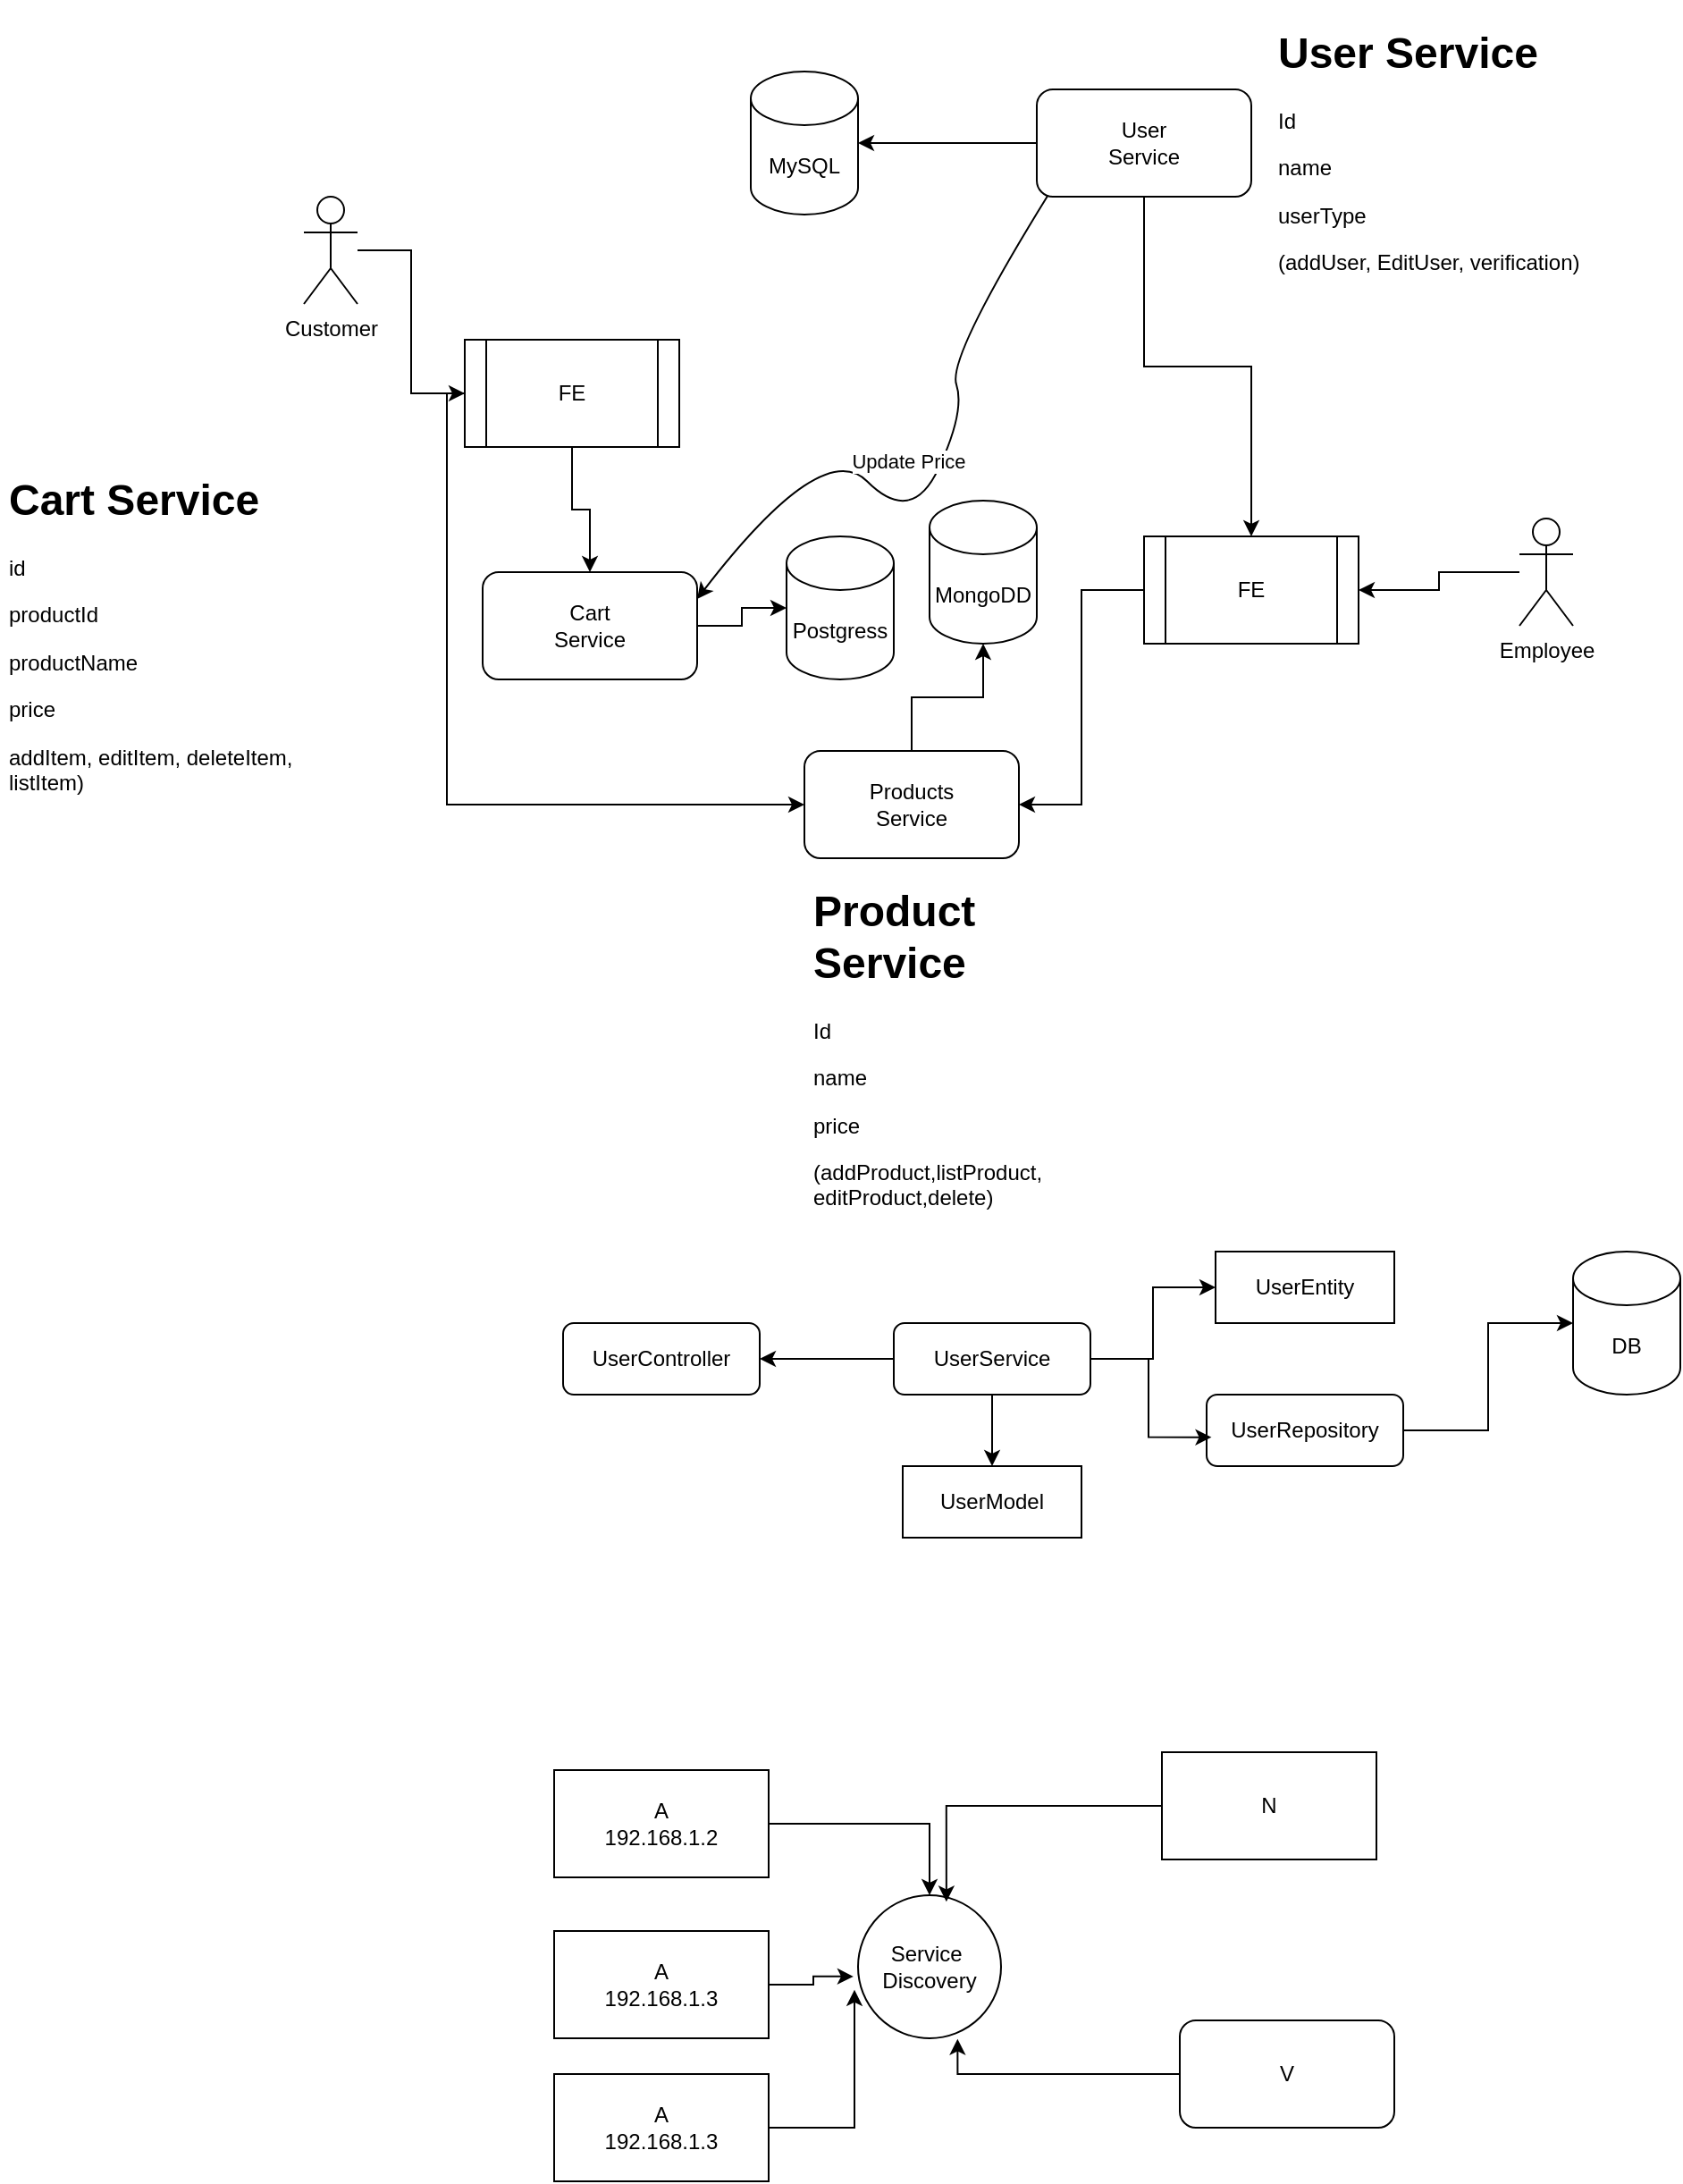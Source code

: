 <mxfile>
    <diagram id="cosGYz1K6BSecwOGasku" name="Page-2">
        <mxGraphModel dx="1514" dy="1588" grid="1" gridSize="10" guides="1" tooltips="1" connect="1" arrows="1" fold="1" page="1" pageScale="1" pageWidth="827" pageHeight="1169" math="0" shadow="0">
            <root>
                <mxCell id="0"/>
                <mxCell id="1" parent="0"/>
                <mxCell id="QT_vuB4-57dClmDdkFVs-10" style="edgeStyle=orthogonalEdgeStyle;rounded=0;orthogonalLoop=1;jettySize=auto;html=1;" parent="1" source="QT_vuB4-57dClmDdkFVs-3" target="QT_vuB4-57dClmDdkFVs-7" edge="1">
                    <mxGeometry relative="1" as="geometry"/>
                </mxCell>
                <mxCell id="QT_vuB4-57dClmDdkFVs-21" style="edgeStyle=orthogonalEdgeStyle;rounded=0;orthogonalLoop=1;jettySize=auto;html=1;" parent="1" source="QT_vuB4-57dClmDdkFVs-3" target="QT_vuB4-57dClmDdkFVs-15" edge="1">
                    <mxGeometry relative="1" as="geometry"/>
                </mxCell>
                <mxCell id="QT_vuB4-57dClmDdkFVs-3" value="User&lt;br&gt;Service" style="rounded=1;whiteSpace=wrap;html=1;" parent="1" vertex="1">
                    <mxGeometry x="380" y="-10" width="120" height="60" as="geometry"/>
                </mxCell>
                <mxCell id="QT_vuB4-57dClmDdkFVs-29" style="edgeStyle=orthogonalEdgeStyle;rounded=0;orthogonalLoop=1;jettySize=auto;html=1;" parent="1" source="QT_vuB4-57dClmDdkFVs-6" target="QT_vuB4-57dClmDdkFVs-28" edge="1">
                    <mxGeometry relative="1" as="geometry"/>
                </mxCell>
                <mxCell id="QT_vuB4-57dClmDdkFVs-6" value="Products&lt;br&gt;Service" style="rounded=1;whiteSpace=wrap;html=1;" parent="1" vertex="1">
                    <mxGeometry x="250" y="360" width="120" height="60" as="geometry"/>
                </mxCell>
                <mxCell id="QT_vuB4-57dClmDdkFVs-12" style="edgeStyle=orthogonalEdgeStyle;rounded=0;orthogonalLoop=1;jettySize=auto;html=1;entryX=1;entryY=0.5;entryDx=0;entryDy=0;" parent="1" source="QT_vuB4-57dClmDdkFVs-7" target="QT_vuB4-57dClmDdkFVs-6" edge="1">
                    <mxGeometry relative="1" as="geometry"/>
                </mxCell>
                <mxCell id="QT_vuB4-57dClmDdkFVs-7" value="FE" style="shape=process;whiteSpace=wrap;html=1;backgroundOutline=1;" parent="1" vertex="1">
                    <mxGeometry x="440" y="240" width="120" height="60" as="geometry"/>
                </mxCell>
                <mxCell id="QT_vuB4-57dClmDdkFVs-14" style="edgeStyle=orthogonalEdgeStyle;rounded=0;orthogonalLoop=1;jettySize=auto;html=1;entryX=0.5;entryY=0;entryDx=0;entryDy=0;" parent="1" source="QT_vuB4-57dClmDdkFVs-8" target="QT_vuB4-57dClmDdkFVs-13" edge="1">
                    <mxGeometry relative="1" as="geometry"/>
                </mxCell>
                <mxCell id="QT_vuB4-57dClmDdkFVs-18" style="edgeStyle=orthogonalEdgeStyle;rounded=0;orthogonalLoop=1;jettySize=auto;html=1;entryX=0;entryY=0.5;entryDx=0;entryDy=0;" parent="1" source="QT_vuB4-57dClmDdkFVs-8" target="QT_vuB4-57dClmDdkFVs-6" edge="1">
                    <mxGeometry relative="1" as="geometry">
                        <Array as="points">
                            <mxPoint x="50" y="160"/>
                            <mxPoint x="50" y="390"/>
                        </Array>
                    </mxGeometry>
                </mxCell>
                <mxCell id="QT_vuB4-57dClmDdkFVs-8" value="FE" style="shape=process;whiteSpace=wrap;html=1;backgroundOutline=1;" parent="1" vertex="1">
                    <mxGeometry x="60" y="130" width="120" height="60" as="geometry"/>
                </mxCell>
                <mxCell id="QT_vuB4-57dClmDdkFVs-26" style="edgeStyle=orthogonalEdgeStyle;rounded=0;orthogonalLoop=1;jettySize=auto;html=1;" parent="1" source="QT_vuB4-57dClmDdkFVs-13" target="QT_vuB4-57dClmDdkFVs-25" edge="1">
                    <mxGeometry relative="1" as="geometry"/>
                </mxCell>
                <mxCell id="QT_vuB4-57dClmDdkFVs-13" value="Cart&lt;br&gt;Service" style="rounded=1;whiteSpace=wrap;html=1;" parent="1" vertex="1">
                    <mxGeometry x="70" y="260" width="120" height="60" as="geometry"/>
                </mxCell>
                <mxCell id="QT_vuB4-57dClmDdkFVs-15" value="MySQL" style="shape=cylinder3;whiteSpace=wrap;html=1;boundedLbl=1;backgroundOutline=1;size=15;" parent="1" vertex="1">
                    <mxGeometry x="220" y="-20" width="60" height="80" as="geometry"/>
                </mxCell>
                <mxCell id="QT_vuB4-57dClmDdkFVs-25" value="Postgress" style="shape=cylinder3;whiteSpace=wrap;html=1;boundedLbl=1;backgroundOutline=1;size=15;" parent="1" vertex="1">
                    <mxGeometry x="240" y="240" width="60" height="80" as="geometry"/>
                </mxCell>
                <mxCell id="QT_vuB4-57dClmDdkFVs-28" value="MongoDD" style="shape=cylinder3;whiteSpace=wrap;html=1;boundedLbl=1;backgroundOutline=1;size=15;" parent="1" vertex="1">
                    <mxGeometry x="320" y="220" width="60" height="80" as="geometry"/>
                </mxCell>
                <mxCell id="QT_vuB4-57dClmDdkFVs-33" value="Update Price" style="curved=1;endArrow=classic;html=1;rounded=0;exitX=0.052;exitY=0.988;exitDx=0;exitDy=0;exitPerimeter=0;entryX=1;entryY=0.25;entryDx=0;entryDy=0;" parent="1" source="QT_vuB4-57dClmDdkFVs-3" target="QT_vuB4-57dClmDdkFVs-13" edge="1">
                    <mxGeometry x="0.2" y="-24" width="50" height="50" relative="1" as="geometry">
                        <mxPoint x="428.8" y="110.0" as="sourcePoint"/>
                        <mxPoint x="200" y="274.14" as="targetPoint"/>
                        <Array as="points">
                            <mxPoint x="330" y="140"/>
                            <mxPoint x="340" y="170"/>
                            <mxPoint x="310" y="234.14"/>
                            <mxPoint x="260" y="184.14"/>
                        </Array>
                        <mxPoint as="offset"/>
                    </mxGeometry>
                </mxCell>
                <mxCell id="QT_vuB4-57dClmDdkFVs-35" style="edgeStyle=orthogonalEdgeStyle;rounded=0;orthogonalLoop=1;jettySize=auto;html=1;entryX=0;entryY=0.5;entryDx=0;entryDy=0;" parent="1" source="QT_vuB4-57dClmDdkFVs-34" target="QT_vuB4-57dClmDdkFVs-8" edge="1">
                    <mxGeometry relative="1" as="geometry"/>
                </mxCell>
                <mxCell id="QT_vuB4-57dClmDdkFVs-34" value="Customer" style="shape=umlActor;verticalLabelPosition=bottom;verticalAlign=top;html=1;outlineConnect=0;" parent="1" vertex="1">
                    <mxGeometry x="-30" y="50" width="30" height="60" as="geometry"/>
                </mxCell>
                <mxCell id="QT_vuB4-57dClmDdkFVs-37" style="edgeStyle=orthogonalEdgeStyle;rounded=0;orthogonalLoop=1;jettySize=auto;html=1;entryX=1;entryY=0.5;entryDx=0;entryDy=0;" parent="1" source="QT_vuB4-57dClmDdkFVs-36" target="QT_vuB4-57dClmDdkFVs-7" edge="1">
                    <mxGeometry relative="1" as="geometry"/>
                </mxCell>
                <mxCell id="QT_vuB4-57dClmDdkFVs-36" value="Employee" style="shape=umlActor;verticalLabelPosition=bottom;verticalAlign=top;html=1;outlineConnect=0;" parent="1" vertex="1">
                    <mxGeometry x="650" y="230" width="30" height="60" as="geometry"/>
                </mxCell>
                <mxCell id="8LW8b7FURJvuyeTK6BTZ-2" value="&lt;h1&gt;User Service&lt;/h1&gt;&lt;p&gt;Id&lt;/p&gt;&lt;p&gt;name&lt;/p&gt;&lt;p&gt;userType&lt;/p&gt;&lt;p&gt;(addUser, EditUser, verification)&lt;/p&gt;&lt;p&gt;&lt;br&gt;&lt;/p&gt;" style="text;html=1;strokeColor=none;fillColor=none;spacing=5;spacingTop=-20;whiteSpace=wrap;overflow=hidden;rounded=0;" parent="1" vertex="1">
                    <mxGeometry x="510" y="-50" width="190" height="160" as="geometry"/>
                </mxCell>
                <mxCell id="8LW8b7FURJvuyeTK6BTZ-4" value="&lt;h1&gt;Cart Service&lt;/h1&gt;&lt;p&gt;id&lt;/p&gt;&lt;p&gt;productId&lt;/p&gt;&lt;p&gt;productName&lt;/p&gt;&lt;p&gt;price&lt;/p&gt;&lt;p&gt;addItem, editItem, deleteItem, listItem)&lt;/p&gt;" style="text;html=1;strokeColor=none;fillColor=none;spacing=5;spacingTop=-20;whiteSpace=wrap;overflow=hidden;rounded=0;" parent="1" vertex="1">
                    <mxGeometry x="-200" y="200" width="190" height="200" as="geometry"/>
                </mxCell>
                <mxCell id="8LW8b7FURJvuyeTK6BTZ-5" value="&lt;h1&gt;Product Service&lt;/h1&gt;&lt;p&gt;Id&lt;/p&gt;&lt;p&gt;name&lt;/p&gt;&lt;p&gt;price&lt;/p&gt;&lt;p&gt;(addProduct,listProduct, editProduct,delete)&lt;/p&gt;" style="text;html=1;strokeColor=none;fillColor=none;spacing=5;spacingTop=-20;whiteSpace=wrap;overflow=hidden;rounded=0;" parent="1" vertex="1">
                    <mxGeometry x="250" y="430" width="190" height="190" as="geometry"/>
                </mxCell>
                <mxCell id="8LW8b7FURJvuyeTK6BTZ-10" style="edgeStyle=orthogonalEdgeStyle;rounded=0;orthogonalLoop=1;jettySize=auto;html=1;" parent="1" source="8LW8b7FURJvuyeTK6BTZ-6" target="8LW8b7FURJvuyeTK6BTZ-9" edge="1">
                    <mxGeometry relative="1" as="geometry"/>
                </mxCell>
                <mxCell id="8LW8b7FURJvuyeTK6BTZ-6" value="A&lt;br&gt;192.168.1.2" style="rounded=0;whiteSpace=wrap;html=1;" parent="1" vertex="1">
                    <mxGeometry x="110" y="930" width="120" height="60" as="geometry"/>
                </mxCell>
                <mxCell id="8LW8b7FURJvuyeTK6BTZ-7" value="N" style="rounded=0;whiteSpace=wrap;html=1;" parent="1" vertex="1">
                    <mxGeometry x="450" y="920" width="120" height="60" as="geometry"/>
                </mxCell>
                <mxCell id="8LW8b7FURJvuyeTK6BTZ-8" value="V" style="rounded=1;whiteSpace=wrap;html=1;" parent="1" vertex="1">
                    <mxGeometry x="460" y="1070" width="120" height="60" as="geometry"/>
                </mxCell>
                <mxCell id="8LW8b7FURJvuyeTK6BTZ-9" value="Service&amp;nbsp;&lt;br&gt;Discovery" style="ellipse;whiteSpace=wrap;html=1;aspect=fixed;" parent="1" vertex="1">
                    <mxGeometry x="280" y="1000" width="80" height="80" as="geometry"/>
                </mxCell>
                <mxCell id="8LW8b7FURJvuyeTK6BTZ-11" style="edgeStyle=orthogonalEdgeStyle;rounded=0;orthogonalLoop=1;jettySize=auto;html=1;entryX=0.618;entryY=0.046;entryDx=0;entryDy=0;entryPerimeter=0;" parent="1" source="8LW8b7FURJvuyeTK6BTZ-7" target="8LW8b7FURJvuyeTK6BTZ-9" edge="1">
                    <mxGeometry relative="1" as="geometry"/>
                </mxCell>
                <mxCell id="8LW8b7FURJvuyeTK6BTZ-12" style="edgeStyle=orthogonalEdgeStyle;rounded=0;orthogonalLoop=1;jettySize=auto;html=1;entryX=0.696;entryY=1.004;entryDx=0;entryDy=0;entryPerimeter=0;" parent="1" source="8LW8b7FURJvuyeTK6BTZ-8" target="8LW8b7FURJvuyeTK6BTZ-9" edge="1">
                    <mxGeometry relative="1" as="geometry"/>
                </mxCell>
                <mxCell id="8LW8b7FURJvuyeTK6BTZ-13" value="A&lt;br&gt;192.168.1.3" style="rounded=0;whiteSpace=wrap;html=1;" parent="1" vertex="1">
                    <mxGeometry x="110" y="1020" width="120" height="60" as="geometry"/>
                </mxCell>
                <mxCell id="8LW8b7FURJvuyeTK6BTZ-14" value="A&lt;br&gt;192.168.1.3" style="rounded=0;whiteSpace=wrap;html=1;" parent="1" vertex="1">
                    <mxGeometry x="110" y="1100" width="120" height="60" as="geometry"/>
                </mxCell>
                <mxCell id="8LW8b7FURJvuyeTK6BTZ-15" style="edgeStyle=orthogonalEdgeStyle;rounded=0;orthogonalLoop=1;jettySize=auto;html=1;entryX=-0.032;entryY=0.568;entryDx=0;entryDy=0;entryPerimeter=0;" parent="1" source="8LW8b7FURJvuyeTK6BTZ-13" target="8LW8b7FURJvuyeTK6BTZ-9" edge="1">
                    <mxGeometry relative="1" as="geometry"/>
                </mxCell>
                <mxCell id="8LW8b7FURJvuyeTK6BTZ-16" style="edgeStyle=orthogonalEdgeStyle;rounded=0;orthogonalLoop=1;jettySize=auto;html=1;entryX=-0.025;entryY=0.661;entryDx=0;entryDy=0;entryPerimeter=0;" parent="1" source="8LW8b7FURJvuyeTK6BTZ-14" target="8LW8b7FURJvuyeTK6BTZ-9" edge="1">
                    <mxGeometry relative="1" as="geometry"/>
                </mxCell>
                <mxCell id="8LW8b7FURJvuyeTK6BTZ-17" value="UserEntity" style="rounded=0;whiteSpace=wrap;html=1;" parent="1" vertex="1">
                    <mxGeometry x="480" y="640" width="100" height="40" as="geometry"/>
                </mxCell>
                <mxCell id="8LW8b7FURJvuyeTK6BTZ-24" style="edgeStyle=orthogonalEdgeStyle;rounded=0;orthogonalLoop=1;jettySize=auto;html=1;entryX=0;entryY=0.5;entryDx=0;entryDy=0;" parent="1" source="8LW8b7FURJvuyeTK6BTZ-18" target="8LW8b7FURJvuyeTK6BTZ-17" edge="1">
                    <mxGeometry relative="1" as="geometry"/>
                </mxCell>
                <mxCell id="8LW8b7FURJvuyeTK6BTZ-30" style="edgeStyle=orthogonalEdgeStyle;rounded=0;orthogonalLoop=1;jettySize=auto;html=1;entryX=1;entryY=0.5;entryDx=0;entryDy=0;" parent="1" source="8LW8b7FURJvuyeTK6BTZ-18" target="8LW8b7FURJvuyeTK6BTZ-22" edge="1">
                    <mxGeometry relative="1" as="geometry"/>
                </mxCell>
                <mxCell id="8LW8b7FURJvuyeTK6BTZ-31" style="edgeStyle=orthogonalEdgeStyle;rounded=0;orthogonalLoop=1;jettySize=auto;html=1;entryX=0.5;entryY=0;entryDx=0;entryDy=0;" parent="1" source="8LW8b7FURJvuyeTK6BTZ-18" target="8LW8b7FURJvuyeTK6BTZ-29" edge="1">
                    <mxGeometry relative="1" as="geometry"/>
                </mxCell>
                <mxCell id="8LW8b7FURJvuyeTK6BTZ-18" value="UserService" style="rounded=1;whiteSpace=wrap;html=1;" parent="1" vertex="1">
                    <mxGeometry x="300" y="680" width="110" height="40" as="geometry"/>
                </mxCell>
                <mxCell id="8LW8b7FURJvuyeTK6BTZ-20" value="UserRepository" style="rounded=1;whiteSpace=wrap;html=1;" parent="1" vertex="1">
                    <mxGeometry x="475" y="720" width="110" height="40" as="geometry"/>
                </mxCell>
                <mxCell id="8LW8b7FURJvuyeTK6BTZ-21" value="DB" style="shape=cylinder3;whiteSpace=wrap;html=1;boundedLbl=1;backgroundOutline=1;size=15;" parent="1" vertex="1">
                    <mxGeometry x="680" y="640" width="60" height="80" as="geometry"/>
                </mxCell>
                <mxCell id="8LW8b7FURJvuyeTK6BTZ-22" value="UserController" style="rounded=1;whiteSpace=wrap;html=1;" parent="1" vertex="1">
                    <mxGeometry x="115" y="680" width="110" height="40" as="geometry"/>
                </mxCell>
                <mxCell id="8LW8b7FURJvuyeTK6BTZ-25" style="edgeStyle=orthogonalEdgeStyle;rounded=0;orthogonalLoop=1;jettySize=auto;html=1;entryX=0.025;entryY=0.596;entryDx=0;entryDy=0;entryPerimeter=0;" parent="1" source="8LW8b7FURJvuyeTK6BTZ-18" target="8LW8b7FURJvuyeTK6BTZ-20" edge="1">
                    <mxGeometry relative="1" as="geometry"/>
                </mxCell>
                <mxCell id="8LW8b7FURJvuyeTK6BTZ-27" style="edgeStyle=orthogonalEdgeStyle;rounded=0;orthogonalLoop=1;jettySize=auto;html=1;entryX=0;entryY=0.5;entryDx=0;entryDy=0;entryPerimeter=0;" parent="1" source="8LW8b7FURJvuyeTK6BTZ-20" target="8LW8b7FURJvuyeTK6BTZ-21" edge="1">
                    <mxGeometry relative="1" as="geometry"/>
                </mxCell>
                <mxCell id="8LW8b7FURJvuyeTK6BTZ-29" value="UserModel" style="rounded=0;whiteSpace=wrap;html=1;" parent="1" vertex="1">
                    <mxGeometry x="305" y="760" width="100" height="40" as="geometry"/>
                </mxCell>
            </root>
        </mxGraphModel>
    </diagram>
</mxfile>